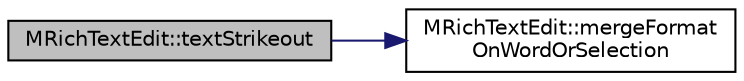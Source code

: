 digraph "MRichTextEdit::textStrikeout"
{
  edge [fontname="Helvetica",fontsize="10",labelfontname="Helvetica",labelfontsize="10"];
  node [fontname="Helvetica",fontsize="10",shape=record];
  rankdir="LR";
  Node248 [label="MRichTextEdit::textStrikeout",height=0.2,width=0.4,color="black", fillcolor="grey75", style="filled", fontcolor="black"];
  Node248 -> Node249 [color="midnightblue",fontsize="10",style="solid",fontname="Helvetica"];
  Node249 [label="MRichTextEdit::mergeFormat\lOnWordOrSelection",height=0.2,width=0.4,color="black", fillcolor="white", style="filled",URL="$class_m_rich_text_edit.html#afa3261f0c4458b9303770d2c303f8eae"];
}
